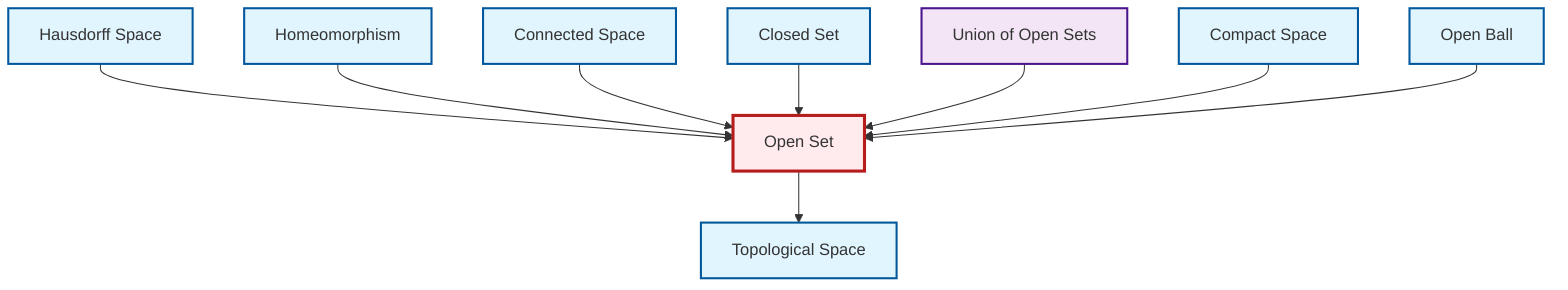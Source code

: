 graph TD
    classDef definition fill:#e1f5fe,stroke:#01579b,stroke-width:2px
    classDef theorem fill:#f3e5f5,stroke:#4a148c,stroke-width:2px
    classDef axiom fill:#fff3e0,stroke:#e65100,stroke-width:2px
    classDef example fill:#e8f5e9,stroke:#1b5e20,stroke-width:2px
    classDef current fill:#ffebee,stroke:#b71c1c,stroke-width:3px
    def-open-ball["Open Ball"]:::definition
    def-homeomorphism["Homeomorphism"]:::definition
    def-compact["Compact Space"]:::definition
    thm-union-open-sets["Union of Open Sets"]:::theorem
    def-connected["Connected Space"]:::definition
    def-closed-set["Closed Set"]:::definition
    def-hausdorff["Hausdorff Space"]:::definition
    def-open-set["Open Set"]:::definition
    def-topological-space["Topological Space"]:::definition
    def-hausdorff --> def-open-set
    def-homeomorphism --> def-open-set
    def-connected --> def-open-set
    def-closed-set --> def-open-set
    thm-union-open-sets --> def-open-set
    def-open-set --> def-topological-space
    def-compact --> def-open-set
    def-open-ball --> def-open-set
    class def-open-set current